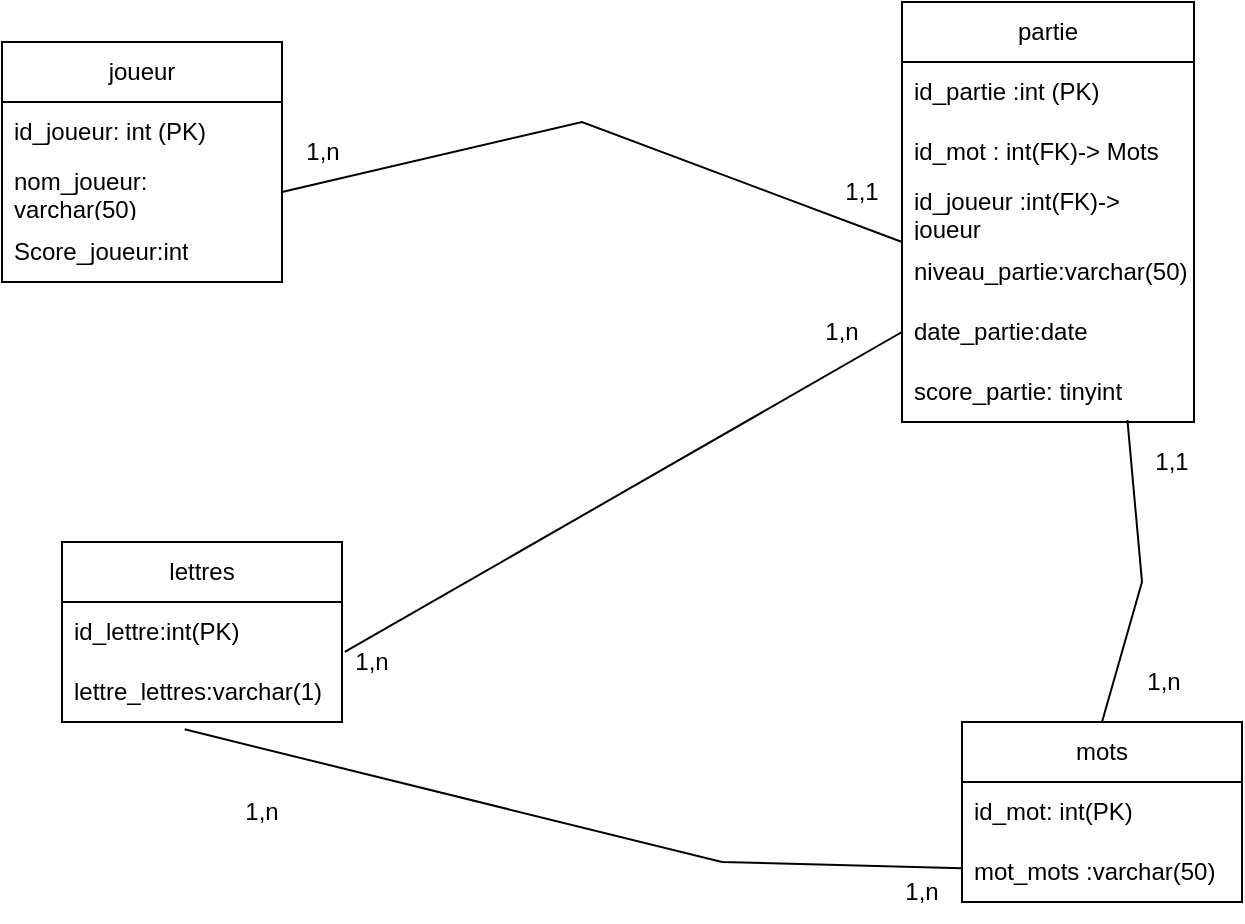 <mxfile version="22.1.18" type="github">
  <diagram name="Page-1" id="S13N2q2G5aZiJt7UVOKo">
    <mxGraphModel dx="786" dy="1628" grid="1" gridSize="10" guides="1" tooltips="1" connect="1" arrows="1" fold="1" page="1" pageScale="1" pageWidth="1654" pageHeight="1169" math="0" shadow="0">
      <root>
        <mxCell id="0" />
        <mxCell id="1" parent="0" />
        <mxCell id="wADLjzlsbj0_c-3QMHcp-1" value="mots" style="swimlane;fontStyle=0;childLayout=stackLayout;horizontal=1;startSize=30;horizontalStack=0;resizeParent=1;resizeParentMax=0;resizeLast=0;collapsible=1;marginBottom=0;whiteSpace=wrap;html=1;" parent="1" vertex="1">
          <mxGeometry x="570" y="350" width="140" height="90" as="geometry" />
        </mxCell>
        <mxCell id="wADLjzlsbj0_c-3QMHcp-2" value="id_mot: int(PK)" style="text;strokeColor=none;fillColor=none;align=left;verticalAlign=middle;spacingLeft=4;spacingRight=4;overflow=hidden;points=[[0,0.5],[1,0.5]];portConstraint=eastwest;rotatable=0;whiteSpace=wrap;html=1;" parent="wADLjzlsbj0_c-3QMHcp-1" vertex="1">
          <mxGeometry y="30" width="140" height="30" as="geometry" />
        </mxCell>
        <mxCell id="wADLjzlsbj0_c-3QMHcp-4" value="mot_mots :varchar(50)" style="text;strokeColor=none;fillColor=none;align=left;verticalAlign=middle;spacingLeft=4;spacingRight=4;overflow=hidden;points=[[0,0.5],[1,0.5]];portConstraint=eastwest;rotatable=0;whiteSpace=wrap;html=1;" parent="wADLjzlsbj0_c-3QMHcp-1" vertex="1">
          <mxGeometry y="60" width="140" height="30" as="geometry" />
        </mxCell>
        <mxCell id="wADLjzlsbj0_c-3QMHcp-5" value="partie" style="swimlane;fontStyle=0;childLayout=stackLayout;horizontal=1;startSize=30;horizontalStack=0;resizeParent=1;resizeParentMax=0;resizeLast=0;collapsible=1;marginBottom=0;whiteSpace=wrap;html=1;" parent="1" vertex="1">
          <mxGeometry x="540" y="-10" width="146" height="210" as="geometry" />
        </mxCell>
        <mxCell id="wADLjzlsbj0_c-3QMHcp-6" value="id_partie :int (PK)" style="text;strokeColor=none;fillColor=none;align=left;verticalAlign=middle;spacingLeft=4;spacingRight=4;overflow=hidden;points=[[0,0.5],[1,0.5]];portConstraint=eastwest;rotatable=0;whiteSpace=wrap;html=1;" parent="wADLjzlsbj0_c-3QMHcp-5" vertex="1">
          <mxGeometry y="30" width="146" height="30" as="geometry" />
        </mxCell>
        <mxCell id="pUHOg8IU_abunYfMTHZm-2" value="id_mot : int(FK)-&amp;gt; Mots" style="text;strokeColor=none;fillColor=none;align=left;verticalAlign=middle;spacingLeft=4;spacingRight=4;overflow=hidden;points=[[0,0.5],[1,0.5]];portConstraint=eastwest;rotatable=0;whiteSpace=wrap;html=1;" vertex="1" parent="wADLjzlsbj0_c-3QMHcp-5">
          <mxGeometry y="60" width="146" height="30" as="geometry" />
        </mxCell>
        <mxCell id="wADLjzlsbj0_c-3QMHcp-7" value="id_joueur :int(FK)-&amp;gt; joueur" style="text;strokeColor=none;fillColor=none;align=left;verticalAlign=middle;spacingLeft=4;spacingRight=4;overflow=hidden;points=[[0,0.5],[1,0.5]];portConstraint=eastwest;rotatable=0;whiteSpace=wrap;html=1;" parent="wADLjzlsbj0_c-3QMHcp-5" vertex="1">
          <mxGeometry y="90" width="146" height="30" as="geometry" />
        </mxCell>
        <mxCell id="wADLjzlsbj0_c-3QMHcp-21" value="niveau_partie:varchar(50)" style="text;strokeColor=none;fillColor=none;align=left;verticalAlign=middle;spacingLeft=4;spacingRight=4;overflow=hidden;points=[[0,0.5],[1,0.5]];portConstraint=eastwest;rotatable=0;whiteSpace=wrap;html=1;" parent="wADLjzlsbj0_c-3QMHcp-5" vertex="1">
          <mxGeometry y="120" width="146" height="30" as="geometry" />
        </mxCell>
        <mxCell id="wADLjzlsbj0_c-3QMHcp-8" value="date_partie:date" style="text;strokeColor=none;fillColor=none;align=left;verticalAlign=middle;spacingLeft=4;spacingRight=4;overflow=hidden;points=[[0,0.5],[1,0.5]];portConstraint=eastwest;rotatable=0;whiteSpace=wrap;html=1;" parent="wADLjzlsbj0_c-3QMHcp-5" vertex="1">
          <mxGeometry y="150" width="146" height="30" as="geometry" />
        </mxCell>
        <mxCell id="wADLjzlsbj0_c-3QMHcp-23" value="score_partie: tinyint" style="text;strokeColor=none;fillColor=none;align=left;verticalAlign=middle;spacingLeft=4;spacingRight=4;overflow=hidden;points=[[0,0.5],[1,0.5]];portConstraint=eastwest;rotatable=0;whiteSpace=wrap;html=1;" parent="wADLjzlsbj0_c-3QMHcp-5" vertex="1">
          <mxGeometry y="180" width="146" height="30" as="geometry" />
        </mxCell>
        <mxCell id="wADLjzlsbj0_c-3QMHcp-17" value="joueur" style="swimlane;fontStyle=0;childLayout=stackLayout;horizontal=1;startSize=30;horizontalStack=0;resizeParent=1;resizeParentMax=0;resizeLast=0;collapsible=1;marginBottom=0;whiteSpace=wrap;html=1;" parent="1" vertex="1">
          <mxGeometry x="90" y="10" width="140" height="120" as="geometry" />
        </mxCell>
        <mxCell id="wADLjzlsbj0_c-3QMHcp-18" value="id_joueur: int (PK)" style="text;strokeColor=none;fillColor=none;align=left;verticalAlign=middle;spacingLeft=4;spacingRight=4;overflow=hidden;points=[[0,0.5],[1,0.5]];portConstraint=eastwest;rotatable=0;whiteSpace=wrap;html=1;" parent="wADLjzlsbj0_c-3QMHcp-17" vertex="1">
          <mxGeometry y="30" width="140" height="30" as="geometry" />
        </mxCell>
        <mxCell id="wADLjzlsbj0_c-3QMHcp-19" value="nom_joueur: varchar(50)" style="text;strokeColor=none;fillColor=none;align=left;verticalAlign=middle;spacingLeft=4;spacingRight=4;overflow=hidden;points=[[0,0.5],[1,0.5]];portConstraint=eastwest;rotatable=0;whiteSpace=wrap;html=1;" parent="wADLjzlsbj0_c-3QMHcp-17" vertex="1">
          <mxGeometry y="60" width="140" height="30" as="geometry" />
        </mxCell>
        <mxCell id="pUHOg8IU_abunYfMTHZm-1" value="Score_joueur:int" style="text;strokeColor=none;fillColor=none;align=left;verticalAlign=middle;spacingLeft=4;spacingRight=4;overflow=hidden;points=[[0,0.5],[1,0.5]];portConstraint=eastwest;rotatable=0;whiteSpace=wrap;html=1;" vertex="1" parent="wADLjzlsbj0_c-3QMHcp-17">
          <mxGeometry y="90" width="140" height="30" as="geometry" />
        </mxCell>
        <mxCell id="pUHOg8IU_abunYfMTHZm-6" value="lettres" style="swimlane;fontStyle=0;childLayout=stackLayout;horizontal=1;startSize=30;horizontalStack=0;resizeParent=1;resizeParentMax=0;resizeLast=0;collapsible=1;marginBottom=0;whiteSpace=wrap;html=1;" vertex="1" parent="1">
          <mxGeometry x="120" y="260" width="140" height="90" as="geometry" />
        </mxCell>
        <mxCell id="pUHOg8IU_abunYfMTHZm-7" value="id_lettre:int(PK)" style="text;strokeColor=none;fillColor=none;align=left;verticalAlign=middle;spacingLeft=4;spacingRight=4;overflow=hidden;points=[[0,0.5],[1,0.5]];portConstraint=eastwest;rotatable=0;whiteSpace=wrap;html=1;" vertex="1" parent="pUHOg8IU_abunYfMTHZm-6">
          <mxGeometry y="30" width="140" height="30" as="geometry" />
        </mxCell>
        <mxCell id="pUHOg8IU_abunYfMTHZm-8" value="lettre_lettres:varchar(1)" style="text;strokeColor=none;fillColor=none;align=left;verticalAlign=middle;spacingLeft=4;spacingRight=4;overflow=hidden;points=[[0,0.5],[1,0.5]];portConstraint=eastwest;rotatable=0;whiteSpace=wrap;html=1;" vertex="1" parent="pUHOg8IU_abunYfMTHZm-6">
          <mxGeometry y="60" width="140" height="30" as="geometry" />
        </mxCell>
        <mxCell id="pUHOg8IU_abunYfMTHZm-12" value="1,n" style="text;html=1;strokeColor=none;fillColor=none;align=center;verticalAlign=middle;whiteSpace=wrap;rounded=0;" vertex="1" parent="1">
          <mxGeometry x="260" y="310" width="30" height="20" as="geometry" />
        </mxCell>
        <mxCell id="pUHOg8IU_abunYfMTHZm-15" value="" style="endArrow=none;html=1;rounded=0;exitX=1;exitY=0.5;exitDx=0;exitDy=0;entryX=0;entryY=0;entryDx=0;entryDy=0;entryPerimeter=0;" edge="1" parent="1" source="wADLjzlsbj0_c-3QMHcp-19" target="wADLjzlsbj0_c-3QMHcp-21">
          <mxGeometry width="50" height="50" relative="1" as="geometry">
            <mxPoint x="380" y="270" as="sourcePoint" />
            <mxPoint x="430" y="220" as="targetPoint" />
            <Array as="points">
              <mxPoint x="380" y="50" />
            </Array>
          </mxGeometry>
        </mxCell>
        <mxCell id="pUHOg8IU_abunYfMTHZm-17" value="1,n" style="text;html=1;align=center;verticalAlign=middle;resizable=0;points=[];autosize=1;strokeColor=none;fillColor=none;rotation=0;" vertex="1" parent="1">
          <mxGeometry x="230" y="50" width="40" height="30" as="geometry" />
        </mxCell>
        <mxCell id="pUHOg8IU_abunYfMTHZm-18" value="1,1" style="text;html=1;strokeColor=none;fillColor=none;align=center;verticalAlign=middle;whiteSpace=wrap;rounded=0;" vertex="1" parent="1">
          <mxGeometry x="490" y="70" width="60" height="30" as="geometry" />
        </mxCell>
        <mxCell id="pUHOg8IU_abunYfMTHZm-20" value="1,1" style="text;html=1;strokeColor=none;fillColor=none;align=center;verticalAlign=middle;whiteSpace=wrap;rounded=0;" vertex="1" parent="1">
          <mxGeometry x="660" y="210" width="30" height="20" as="geometry" />
        </mxCell>
        <mxCell id="pUHOg8IU_abunYfMTHZm-21" value="" style="endArrow=none;html=1;rounded=0;entryX=0.772;entryY=0.967;entryDx=0;entryDy=0;entryPerimeter=0;exitX=0.5;exitY=0;exitDx=0;exitDy=0;" edge="1" parent="1" source="wADLjzlsbj0_c-3QMHcp-1" target="wADLjzlsbj0_c-3QMHcp-23">
          <mxGeometry width="50" height="50" relative="1" as="geometry">
            <mxPoint x="380" y="230" as="sourcePoint" />
            <mxPoint x="430" y="180" as="targetPoint" />
            <Array as="points">
              <mxPoint x="660" y="280" />
            </Array>
          </mxGeometry>
        </mxCell>
        <mxCell id="pUHOg8IU_abunYfMTHZm-23" value="1,n" style="text;html=1;strokeColor=none;fillColor=none;align=center;verticalAlign=middle;whiteSpace=wrap;rounded=0;" vertex="1" parent="1">
          <mxGeometry x="656" y="320" width="30" height="20" as="geometry" />
        </mxCell>
        <mxCell id="pUHOg8IU_abunYfMTHZm-24" value="1,n" style="text;html=1;strokeColor=none;fillColor=none;align=center;verticalAlign=middle;whiteSpace=wrap;rounded=0;" vertex="1" parent="1">
          <mxGeometry x="480" y="140" width="60" height="30" as="geometry" />
        </mxCell>
        <mxCell id="pUHOg8IU_abunYfMTHZm-25" value="" style="endArrow=none;html=1;rounded=0;entryX=0;entryY=0.5;entryDx=0;entryDy=0;exitX=1.01;exitY=0.833;exitDx=0;exitDy=0;exitPerimeter=0;" edge="1" parent="1" source="pUHOg8IU_abunYfMTHZm-7" target="wADLjzlsbj0_c-3QMHcp-8">
          <mxGeometry width="50" height="50" relative="1" as="geometry">
            <mxPoint x="260.7" y="347.66" as="sourcePoint" />
            <mxPoint x="430" y="180" as="targetPoint" />
          </mxGeometry>
        </mxCell>
        <mxCell id="pUHOg8IU_abunYfMTHZm-26" value="" style="endArrow=none;html=1;rounded=0;exitX=0.438;exitY=1.122;exitDx=0;exitDy=0;exitPerimeter=0;" edge="1" parent="1" source="pUHOg8IU_abunYfMTHZm-8" target="wADLjzlsbj0_c-3QMHcp-4">
          <mxGeometry width="50" height="50" relative="1" as="geometry">
            <mxPoint x="380" y="230" as="sourcePoint" />
            <mxPoint x="430" y="180" as="targetPoint" />
            <Array as="points">
              <mxPoint x="450" y="420" />
            </Array>
          </mxGeometry>
        </mxCell>
        <mxCell id="pUHOg8IU_abunYfMTHZm-27" value="1,n" style="text;html=1;strokeColor=none;fillColor=none;align=center;verticalAlign=middle;whiteSpace=wrap;rounded=0;" vertex="1" parent="1">
          <mxGeometry x="190" y="380" width="60" height="30" as="geometry" />
        </mxCell>
        <mxCell id="pUHOg8IU_abunYfMTHZm-28" value="1,n" style="text;html=1;strokeColor=none;fillColor=none;align=center;verticalAlign=middle;whiteSpace=wrap;rounded=0;" vertex="1" parent="1">
          <mxGeometry x="520" y="420" width="60" height="30" as="geometry" />
        </mxCell>
      </root>
    </mxGraphModel>
  </diagram>
</mxfile>
